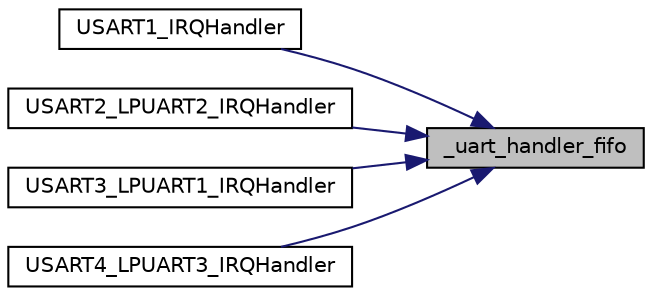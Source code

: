 digraph "_uart_handler_fifo"
{
 // INTERACTIVE_SVG=YES
 // LATEX_PDF_SIZE
  bgcolor="transparent";
  edge [fontname="Helvetica",fontsize="10",labelfontname="Helvetica",labelfontsize="10"];
  node [fontname="Helvetica",fontsize="10",shape=record];
  rankdir="RL";
  Node1 [label="_uart_handler_fifo",height=0.2,width=0.4,color="black", fillcolor="grey75", style="filled", fontcolor="black",tooltip=" "];
  Node1 -> Node2 [dir="back",color="midnightblue",fontsize="10",style="solid",fontname="Helvetica"];
  Node2 [label="USART1_IRQHandler",height=0.2,width=0.4,color="black",URL="$u0xx_2uart__handlers_8c.html#a7139cd4baabbbcbab0c1fe6d7d4ae1cc",tooltip=" "];
  Node1 -> Node3 [dir="back",color="midnightblue",fontsize="10",style="solid",fontname="Helvetica"];
  Node3 [label="USART2_LPUART2_IRQHandler",height=0.2,width=0.4,color="black",URL="$u0xx_2uart__handlers_8c.html#ad81f8f5f4eeb37afbe93e95d0727bb73",tooltip=" "];
  Node1 -> Node4 [dir="back",color="midnightblue",fontsize="10",style="solid",fontname="Helvetica"];
  Node4 [label="USART3_LPUART1_IRQHandler",height=0.2,width=0.4,color="black",URL="$u0xx_2uart__handlers_8c.html#a492d1f59d4204ccb4244427b72c6a540",tooltip=" "];
  Node1 -> Node5 [dir="back",color="midnightblue",fontsize="10",style="solid",fontname="Helvetica"];
  Node5 [label="USART4_LPUART3_IRQHandler",height=0.2,width=0.4,color="black",URL="$u0xx_2uart__handlers_8c.html#a3ceed8d959febe9f78eef3c20b3285b8",tooltip=" "];
}
